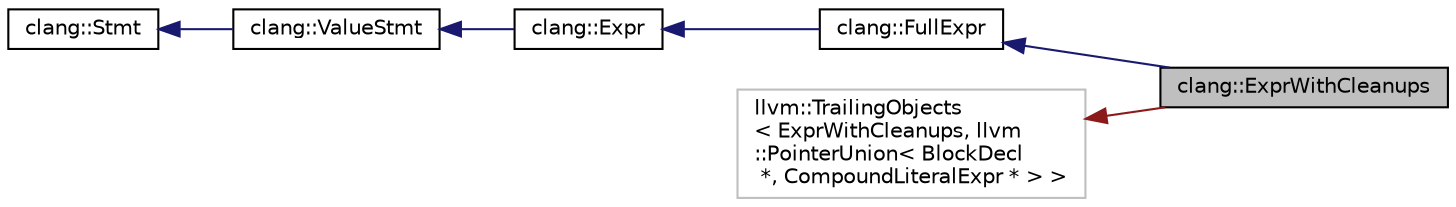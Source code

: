 digraph "clang::ExprWithCleanups"
{
 // LATEX_PDF_SIZE
  bgcolor="transparent";
  edge [fontname="Helvetica",fontsize="10",labelfontname="Helvetica",labelfontsize="10"];
  node [fontname="Helvetica",fontsize="10",shape=record];
  rankdir="LR";
  Node1 [label="clang::ExprWithCleanups",height=0.2,width=0.4,color="black", fillcolor="grey75", style="filled", fontcolor="black",tooltip="Represents an expression – generally a full-expression – that introduces cleanups to be run at the en..."];
  Node2 -> Node1 [dir="back",color="midnightblue",fontsize="10",style="solid",fontname="Helvetica"];
  Node2 [label="clang::FullExpr",height=0.2,width=0.4,color="black",URL="$classclang_1_1FullExpr.html",tooltip="FullExpr - Represents a \"full-expression\" node."];
  Node3 -> Node2 [dir="back",color="midnightblue",fontsize="10",style="solid",fontname="Helvetica"];
  Node3 [label="clang::Expr",height=0.2,width=0.4,color="black",URL="$classclang_1_1Expr.html",tooltip="This represents one expression."];
  Node4 -> Node3 [dir="back",color="midnightblue",fontsize="10",style="solid",fontname="Helvetica"];
  Node4 [label="clang::ValueStmt",height=0.2,width=0.4,color="black",URL="$classclang_1_1ValueStmt.html",tooltip="Represents a statement that could possibly have a value and type."];
  Node5 -> Node4 [dir="back",color="midnightblue",fontsize="10",style="solid",fontname="Helvetica"];
  Node5 [label="clang::Stmt",height=0.2,width=0.4,color="black",URL="$classclang_1_1Stmt.html",tooltip="Stmt - This represents one statement."];
  Node6 -> Node1 [dir="back",color="firebrick4",fontsize="10",style="solid",fontname="Helvetica"];
  Node6 [label="llvm::TrailingObjects\l\< ExprWithCleanups, llvm\l::PointerUnion\< BlockDecl\l *, CompoundLiteralExpr * \> \>",height=0.2,width=0.4,color="grey75",tooltip=" "];
}
